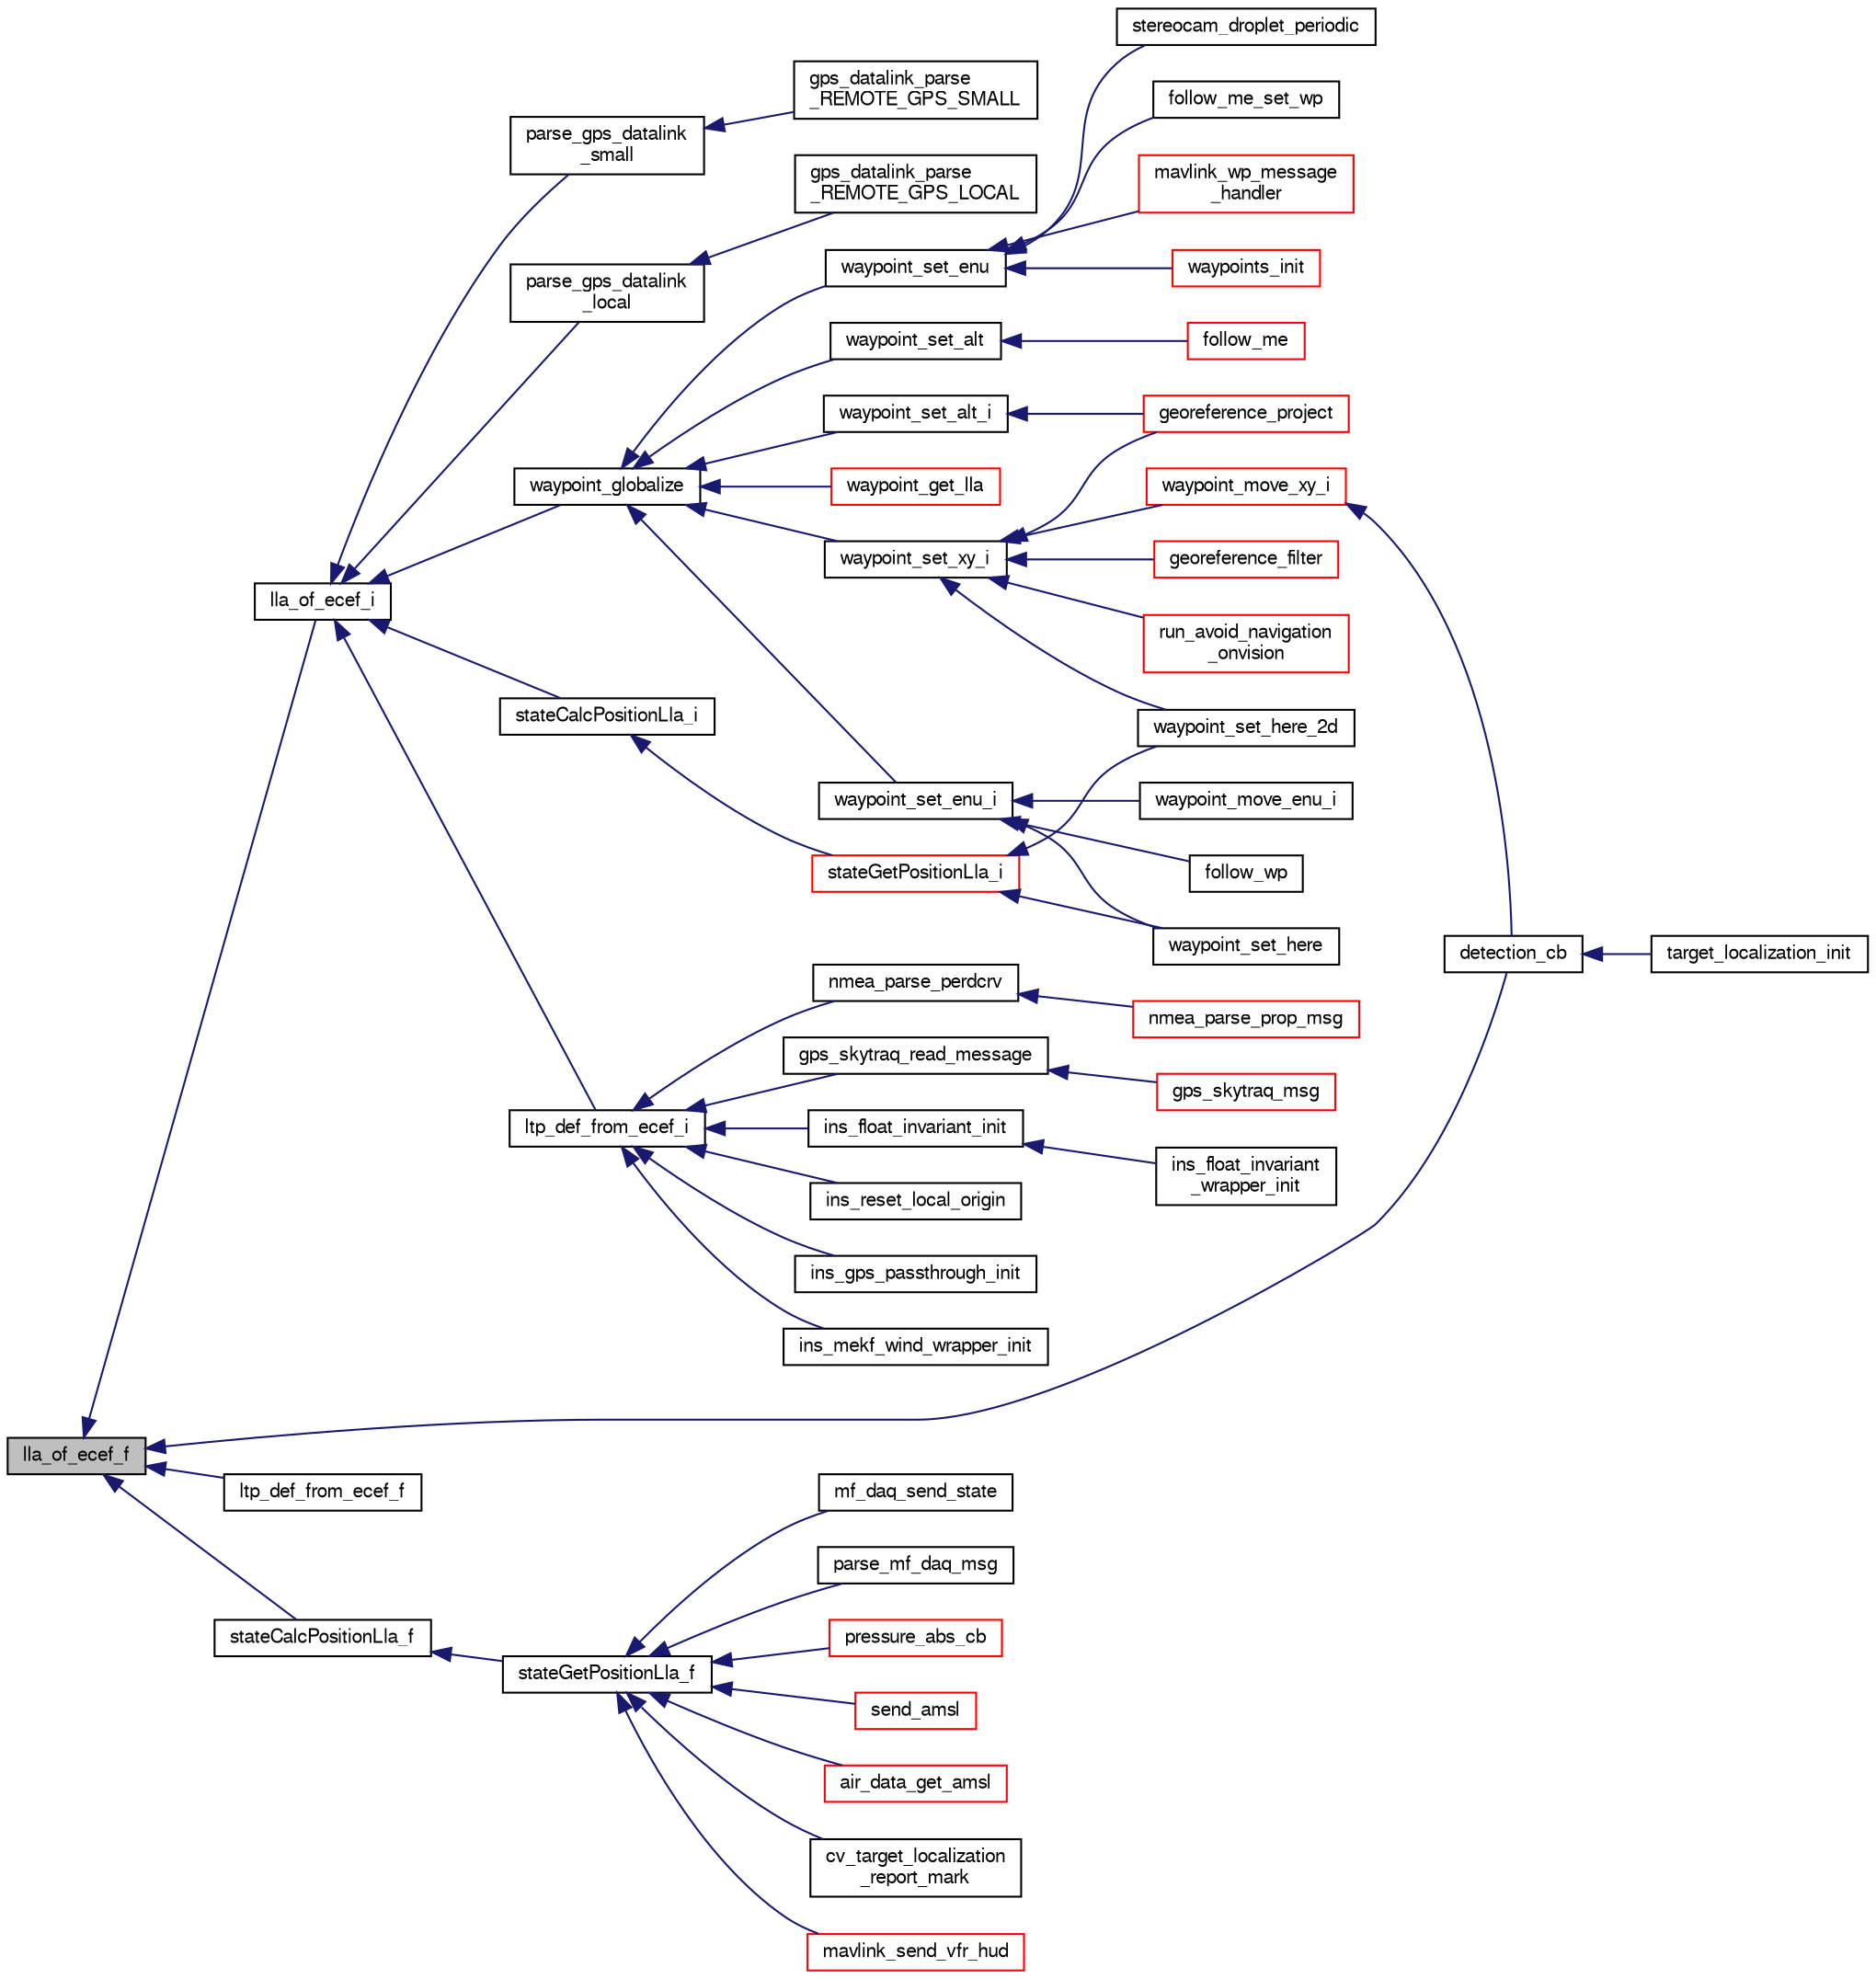 digraph "lla_of_ecef_f"
{
  edge [fontname="FreeSans",fontsize="10",labelfontname="FreeSans",labelfontsize="10"];
  node [fontname="FreeSans",fontsize="10",shape=record];
  rankdir="LR";
  Node1 [label="lla_of_ecef_f",height=0.2,width=0.4,color="black", fillcolor="grey75", style="filled", fontcolor="black"];
  Node1 -> Node2 [dir="back",color="midnightblue",fontsize="10",style="solid",fontname="FreeSans"];
  Node2 [label="detection_cb",height=0.2,width=0.4,color="black", fillcolor="white", style="filled",URL="$cv__target__localization_8c.html#a9dba1ee548dbeb610b39fced772c182b"];
  Node2 -> Node3 [dir="back",color="midnightblue",fontsize="10",style="solid",fontname="FreeSans"];
  Node3 [label="target_localization_init",height=0.2,width=0.4,color="black", fillcolor="white", style="filled",URL="$cv__target__localization_8h.html#a985eb3daada07ed9f76cf8dceb5300b4"];
  Node1 -> Node4 [dir="back",color="midnightblue",fontsize="10",style="solid",fontname="FreeSans"];
  Node4 [label="lla_of_ecef_i",height=0.2,width=0.4,color="black", fillcolor="white", style="filled",URL="$group__math__geodetic__int.html#gaea47a32071c2427f895fcb1df32c4e23",tooltip="Convert a ECEF to LLA. "];
  Node4 -> Node5 [dir="back",color="midnightblue",fontsize="10",style="solid",fontname="FreeSans"];
  Node5 [label="ltp_def_from_ecef_i",height=0.2,width=0.4,color="black", fillcolor="white", style="filled",URL="$group__math__geodetic__int.html#ga5afd098a83e572b854e157486ccb569f"];
  Node5 -> Node6 [dir="back",color="midnightblue",fontsize="10",style="solid",fontname="FreeSans"];
  Node6 [label="nmea_parse_perdcrv",height=0.2,width=0.4,color="black", fillcolor="white", style="filled",URL="$gps__furuno_8c.html#a9ef52ff00fd929f7ac2f15fad0669843"];
  Node6 -> Node7 [dir="back",color="midnightblue",fontsize="10",style="solid",fontname="FreeSans"];
  Node7 [label="nmea_parse_prop_msg",height=0.2,width=0.4,color="red", fillcolor="white", style="filled",URL="$gps__nmea_8h.html#abad503c594db519e60515d9ac597f742"];
  Node5 -> Node8 [dir="back",color="midnightblue",fontsize="10",style="solid",fontname="FreeSans"];
  Node8 [label="gps_skytraq_read_message",height=0.2,width=0.4,color="black", fillcolor="white", style="filled",URL="$gps__skytraq_8c.html#a82455efa55f2f00f1ab1524b9f82dc1d"];
  Node8 -> Node9 [dir="back",color="midnightblue",fontsize="10",style="solid",fontname="FreeSans"];
  Node9 [label="gps_skytraq_msg",height=0.2,width=0.4,color="red", fillcolor="white", style="filled",URL="$gps__skytraq_8c.html#a9480384f1c4dd5c8ff24fb7989dbe194"];
  Node5 -> Node10 [dir="back",color="midnightblue",fontsize="10",style="solid",fontname="FreeSans"];
  Node10 [label="ins_float_invariant_init",height=0.2,width=0.4,color="black", fillcolor="white", style="filled",URL="$ins__float__invariant_8h.html#a337aa9b464c923af97d19ec0bfdb6f02"];
  Node10 -> Node11 [dir="back",color="midnightblue",fontsize="10",style="solid",fontname="FreeSans"];
  Node11 [label="ins_float_invariant\l_wrapper_init",height=0.2,width=0.4,color="black", fillcolor="white", style="filled",URL="$ins__float__invariant__wrapper_8h.html#abd4f3b0fcceec4de92a1ad9a7653c6f3"];
  Node5 -> Node12 [dir="back",color="midnightblue",fontsize="10",style="solid",fontname="FreeSans"];
  Node12 [label="ins_reset_local_origin",height=0.2,width=0.4,color="black", fillcolor="white", style="filled",URL="$ins__float__invariant_8c.html#a14cb66a86c67d8b9216a8c12f58c311b",tooltip="INS local origin reset. "];
  Node5 -> Node13 [dir="back",color="midnightblue",fontsize="10",style="solid",fontname="FreeSans"];
  Node13 [label="ins_gps_passthrough_init",height=0.2,width=0.4,color="black", fillcolor="white", style="filled",URL="$ins__gps__passthrough_8h.html#a65b4389487e1468dd9245eacf2ce07b3"];
  Node5 -> Node14 [dir="back",color="midnightblue",fontsize="10",style="solid",fontname="FreeSans"];
  Node14 [label="ins_mekf_wind_wrapper_init",height=0.2,width=0.4,color="black", fillcolor="white", style="filled",URL="$ins__mekf__wind__wrapper_8h.html#a7b3c1fefc89ec1a4ff25484626a02deb",tooltip="Init function. "];
  Node4 -> Node15 [dir="back",color="midnightblue",fontsize="10",style="solid",fontname="FreeSans"];
  Node15 [label="waypoint_globalize",height=0.2,width=0.4,color="black", fillcolor="white", style="filled",URL="$nav_2waypoints_8h.html#a10acece8582506367e9e9df3694bf31b",tooltip="update global LLA coordinates from its ENU coordinates "];
  Node15 -> Node16 [dir="back",color="midnightblue",fontsize="10",style="solid",fontname="FreeSans"];
  Node16 [label="waypoint_set_enu_i",height=0.2,width=0.4,color="black", fillcolor="white", style="filled",URL="$nav_2waypoints_8h.html#ac19d9c02f3d8c3b69cee759560317ea4"];
  Node16 -> Node17 [dir="back",color="midnightblue",fontsize="10",style="solid",fontname="FreeSans"];
  Node17 [label="waypoint_move_enu_i",height=0.2,width=0.4,color="black", fillcolor="white", style="filled",URL="$nav_2waypoints_8h.html#aa759c25e1ecc60cc27a614e366ab05a4"];
  Node16 -> Node18 [dir="back",color="midnightblue",fontsize="10",style="solid",fontname="FreeSans"];
  Node18 [label="waypoint_set_here",height=0.2,width=0.4,color="black", fillcolor="white", style="filled",URL="$nav_2waypoints_8h.html#a6c641b78233fd2eaf42e8e9044e789e5",tooltip="set waypoint to current location and altitude "];
  Node16 -> Node19 [dir="back",color="midnightblue",fontsize="10",style="solid",fontname="FreeSans"];
  Node19 [label="follow_wp",height=0.2,width=0.4,color="black", fillcolor="white", style="filled",URL="$follow_8h.html#a193d671739e35bbb235456cb3b65e9ff"];
  Node15 -> Node20 [dir="back",color="midnightblue",fontsize="10",style="solid",fontname="FreeSans"];
  Node20 [label="waypoint_set_enu",height=0.2,width=0.4,color="black", fillcolor="white", style="filled",URL="$nav_2waypoints_8h.html#affb3b24527cc3e5342715d567fa245dc",tooltip="Set local ENU waypoint coordinates. "];
  Node20 -> Node21 [dir="back",color="midnightblue",fontsize="10",style="solid",fontname="FreeSans"];
  Node21 [label="follow_me_set_wp",height=0.2,width=0.4,color="black", fillcolor="white", style="filled",URL="$ctrl_2follow__me_8h.html#a7e5c2903825aa9815752b1fd8105dc15",tooltip="run function "];
  Node20 -> Node22 [dir="back",color="midnightblue",fontsize="10",style="solid",fontname="FreeSans"];
  Node22 [label="mavlink_wp_message\l_handler",height=0.2,width=0.4,color="red", fillcolor="white", style="filled",URL="$datalink_2missionlib_2waypoints_8h.html#a632dcb46c33f5cf3726652ee477ff9bc"];
  Node20 -> Node23 [dir="back",color="midnightblue",fontsize="10",style="solid",fontname="FreeSans"];
  Node23 [label="waypoints_init",height=0.2,width=0.4,color="red", fillcolor="white", style="filled",URL="$nav_2waypoints_8h.html#a8d575cfbc187cac4cae8049873821e96",tooltip="initialize global and local waypoints "];
  Node20 -> Node24 [dir="back",color="midnightblue",fontsize="10",style="solid",fontname="FreeSans"];
  Node24 [label="stereocam_droplet_periodic",height=0.2,width=0.4,color="black", fillcolor="white", style="filled",URL="$stereocam__droplet_8h.html#a304b77dceeec4285bad836b9bbced42d"];
  Node15 -> Node25 [dir="back",color="midnightblue",fontsize="10",style="solid",fontname="FreeSans"];
  Node25 [label="waypoint_set_xy_i",height=0.2,width=0.4,color="black", fillcolor="white", style="filled",URL="$nav_2waypoints_8h.html#a6458406c3ff4259882fa0b93991f3c1e",tooltip="Set only local XY coordinates of waypoint without update altitude. "];
  Node25 -> Node26 [dir="back",color="midnightblue",fontsize="10",style="solid",fontname="FreeSans"];
  Node26 [label="georeference_project",height=0.2,width=0.4,color="red", fillcolor="white", style="filled",URL="$cv__georeference_8h.html#a230ffda49b65d6b6963063af8ab73e00"];
  Node25 -> Node27 [dir="back",color="midnightblue",fontsize="10",style="solid",fontname="FreeSans"];
  Node27 [label="georeference_filter",height=0.2,width=0.4,color="red", fillcolor="white", style="filled",URL="$cv__georeference_8h.html#a551f2542023388240a3573ca7e223aec"];
  Node25 -> Node28 [dir="back",color="midnightblue",fontsize="10",style="solid",fontname="FreeSans"];
  Node28 [label="waypoint_move_xy_i",height=0.2,width=0.4,color="red", fillcolor="white", style="filled",URL="$nav_2waypoints_8h.html#a41c11ce8ceec9d5d0e4062c7040afcb5"];
  Node28 -> Node2 [dir="back",color="midnightblue",fontsize="10",style="solid",fontname="FreeSans"];
  Node25 -> Node29 [dir="back",color="midnightblue",fontsize="10",style="solid",fontname="FreeSans"];
  Node29 [label="waypoint_set_here_2d",height=0.2,width=0.4,color="black", fillcolor="white", style="filled",URL="$nav_2waypoints_8h.html#a28dd523c6d75fb36ce3ffec86a6e096c",tooltip="set waypoint to current horizontal location without modifying altitude "];
  Node25 -> Node30 [dir="back",color="midnightblue",fontsize="10",style="solid",fontname="FreeSans"];
  Node30 [label="run_avoid_navigation\l_onvision",height=0.2,width=0.4,color="red", fillcolor="white", style="filled",URL="$avoid__navigation_8h.html#afbb250f65364e84c51f0df86da67eb05"];
  Node15 -> Node31 [dir="back",color="midnightblue",fontsize="10",style="solid",fontname="FreeSans"];
  Node31 [label="waypoint_set_alt_i",height=0.2,width=0.4,color="black", fillcolor="white", style="filled",URL="$nav_2waypoints_8h.html#aecc0b78adf0a0c13f31298dc4d17b9f6"];
  Node31 -> Node26 [dir="back",color="midnightblue",fontsize="10",style="solid",fontname="FreeSans"];
  Node15 -> Node32 [dir="back",color="midnightblue",fontsize="10",style="solid",fontname="FreeSans"];
  Node32 [label="waypoint_set_alt",height=0.2,width=0.4,color="black", fillcolor="white", style="filled",URL="$nav_2waypoints_8h.html#af3ed05c8671f668d9b6ef54d13d9c8b7",tooltip="Set altitude of waypoint in meters (above reference) "];
  Node32 -> Node33 [dir="back",color="midnightblue",fontsize="10",style="solid",fontname="FreeSans"];
  Node33 [label="follow_me",height=0.2,width=0.4,color="red", fillcolor="white", style="filled",URL="$stereocam_2stereocam__follow__me_2follow__me_8h.html#a86b645981e64487edee42fa1bf3bc848"];
  Node15 -> Node34 [dir="back",color="midnightblue",fontsize="10",style="solid",fontname="FreeSans"];
  Node34 [label="waypoint_get_lla",height=0.2,width=0.4,color="red", fillcolor="white", style="filled",URL="$nav_2waypoints_8h.html#a2ed9112b04893275873729d03176f490",tooltip="Get LLA coordinates of waypoint. "];
  Node4 -> Node35 [dir="back",color="midnightblue",fontsize="10",style="solid",fontname="FreeSans"];
  Node35 [label="parse_gps_datalink\l_small",height=0.2,width=0.4,color="black", fillcolor="white", style="filled",URL="$gps__datalink_8c.html#a8f42454ba316e49b13649c79007e0cff"];
  Node35 -> Node36 [dir="back",color="midnightblue",fontsize="10",style="solid",fontname="FreeSans"];
  Node36 [label="gps_datalink_parse\l_REMOTE_GPS_SMALL",height=0.2,width=0.4,color="black", fillcolor="white", style="filled",URL="$gps__datalink_8h.html#ac7bc5db77d4658562ccbc897069a1251"];
  Node4 -> Node37 [dir="back",color="midnightblue",fontsize="10",style="solid",fontname="FreeSans"];
  Node37 [label="parse_gps_datalink\l_local",height=0.2,width=0.4,color="black", fillcolor="white", style="filled",URL="$gps__datalink_8c.html#a32ff35ad73d20aa133b2d6d93778f422",tooltip="Parse the REMOTE_GPS_LOCAL datalink packet. "];
  Node37 -> Node38 [dir="back",color="midnightblue",fontsize="10",style="solid",fontname="FreeSans"];
  Node38 [label="gps_datalink_parse\l_REMOTE_GPS_LOCAL",height=0.2,width=0.4,color="black", fillcolor="white", style="filled",URL="$gps__datalink_8h.html#a22e6a1eebb70356993012b6353da9cc2"];
  Node4 -> Node39 [dir="back",color="midnightblue",fontsize="10",style="solid",fontname="FreeSans"];
  Node39 [label="stateCalcPositionLla_i",height=0.2,width=0.4,color="black", fillcolor="white", style="filled",URL="$group__state__position.html#gad0fedf046f198eace06305e56fc7a0f8",tooltip="Calculate LLA (int) from any other available representation. "];
  Node39 -> Node40 [dir="back",color="midnightblue",fontsize="10",style="solid",fontname="FreeSans"];
  Node40 [label="stateGetPositionLla_i",height=0.2,width=0.4,color="red", fillcolor="white", style="filled",URL="$group__state__position.html#ga99473409b740a26c0e2b9a5bd8e9defb",tooltip="Get position in LLA coordinates (int). "];
  Node40 -> Node18 [dir="back",color="midnightblue",fontsize="10",style="solid",fontname="FreeSans"];
  Node40 -> Node29 [dir="back",color="midnightblue",fontsize="10",style="solid",fontname="FreeSans"];
  Node1 -> Node41 [dir="back",color="midnightblue",fontsize="10",style="solid",fontname="FreeSans"];
  Node41 [label="ltp_def_from_ecef_f",height=0.2,width=0.4,color="black", fillcolor="white", style="filled",URL="$pprz__geodetic__float_8h.html#ae33e6c6696e73d42c2ae081e86fff00c"];
  Node1 -> Node42 [dir="back",color="midnightblue",fontsize="10",style="solid",fontname="FreeSans"];
  Node42 [label="stateCalcPositionLla_f",height=0.2,width=0.4,color="black", fillcolor="white", style="filled",URL="$group__state__position.html#gaac3f376669ccf9575fb91e78ae4954f7"];
  Node42 -> Node43 [dir="back",color="midnightblue",fontsize="10",style="solid",fontname="FreeSans"];
  Node43 [label="stateGetPositionLla_f",height=0.2,width=0.4,color="black", fillcolor="white", style="filled",URL="$group__state__position.html#gabd04faa28d1792450eaa4a3f22066055",tooltip="Get position in LLA coordinates (float). "];
  Node43 -> Node44 [dir="back",color="midnightblue",fontsize="10",style="solid",fontname="FreeSans"];
  Node44 [label="pressure_abs_cb",height=0.2,width=0.4,color="red", fillcolor="white", style="filled",URL="$air__data_8c.html#aca0d080f4ac927cd0096741f520e68bf"];
  Node43 -> Node45 [dir="back",color="midnightblue",fontsize="10",style="solid",fontname="FreeSans"];
  Node45 [label="send_amsl",height=0.2,width=0.4,color="red", fillcolor="white", style="filled",URL="$air__data_8c.html#aae97369dd0a4cdc549c69a2767b9c76b"];
  Node43 -> Node46 [dir="back",color="midnightblue",fontsize="10",style="solid",fontname="FreeSans"];
  Node46 [label="air_data_get_amsl",height=0.2,width=0.4,color="red", fillcolor="white", style="filled",URL="$air__data_8h.html#a4691b05fed5487ddf708464110926d4d",tooltip="Return AMSL (altitude AboveSeaLevel). "];
  Node43 -> Node47 [dir="back",color="midnightblue",fontsize="10",style="solid",fontname="FreeSans"];
  Node47 [label="cv_target_localization\l_report_mark",height=0.2,width=0.4,color="black", fillcolor="white", style="filled",URL="$cv__target__localization_8h.html#a4ef50542f56ec3b378f5fd0664dbd4ca"];
  Node43 -> Node48 [dir="back",color="midnightblue",fontsize="10",style="solid",fontname="FreeSans"];
  Node48 [label="mavlink_send_vfr_hud",height=0.2,width=0.4,color="red", fillcolor="white", style="filled",URL="$mavlink_8c.html#a8c8fd474a91b126a5f74296017672ddc",tooltip="Send Metrics typically displayed on a HUD for fixed wing aircraft. "];
  Node43 -> Node49 [dir="back",color="midnightblue",fontsize="10",style="solid",fontname="FreeSans"];
  Node49 [label="mf_daq_send_state",height=0.2,width=0.4,color="black", fillcolor="white", style="filled",URL="$meteo__france__DAQ_8h.html#a428cd9287f9e24f69dd92d696e0a053a"];
  Node43 -> Node50 [dir="back",color="midnightblue",fontsize="10",style="solid",fontname="FreeSans"];
  Node50 [label="parse_mf_daq_msg",height=0.2,width=0.4,color="black", fillcolor="white", style="filled",URL="$meteo__france__DAQ_8h.html#a5eac3ac3a7ca67f41b81350f2d0f7f0d"];
}
